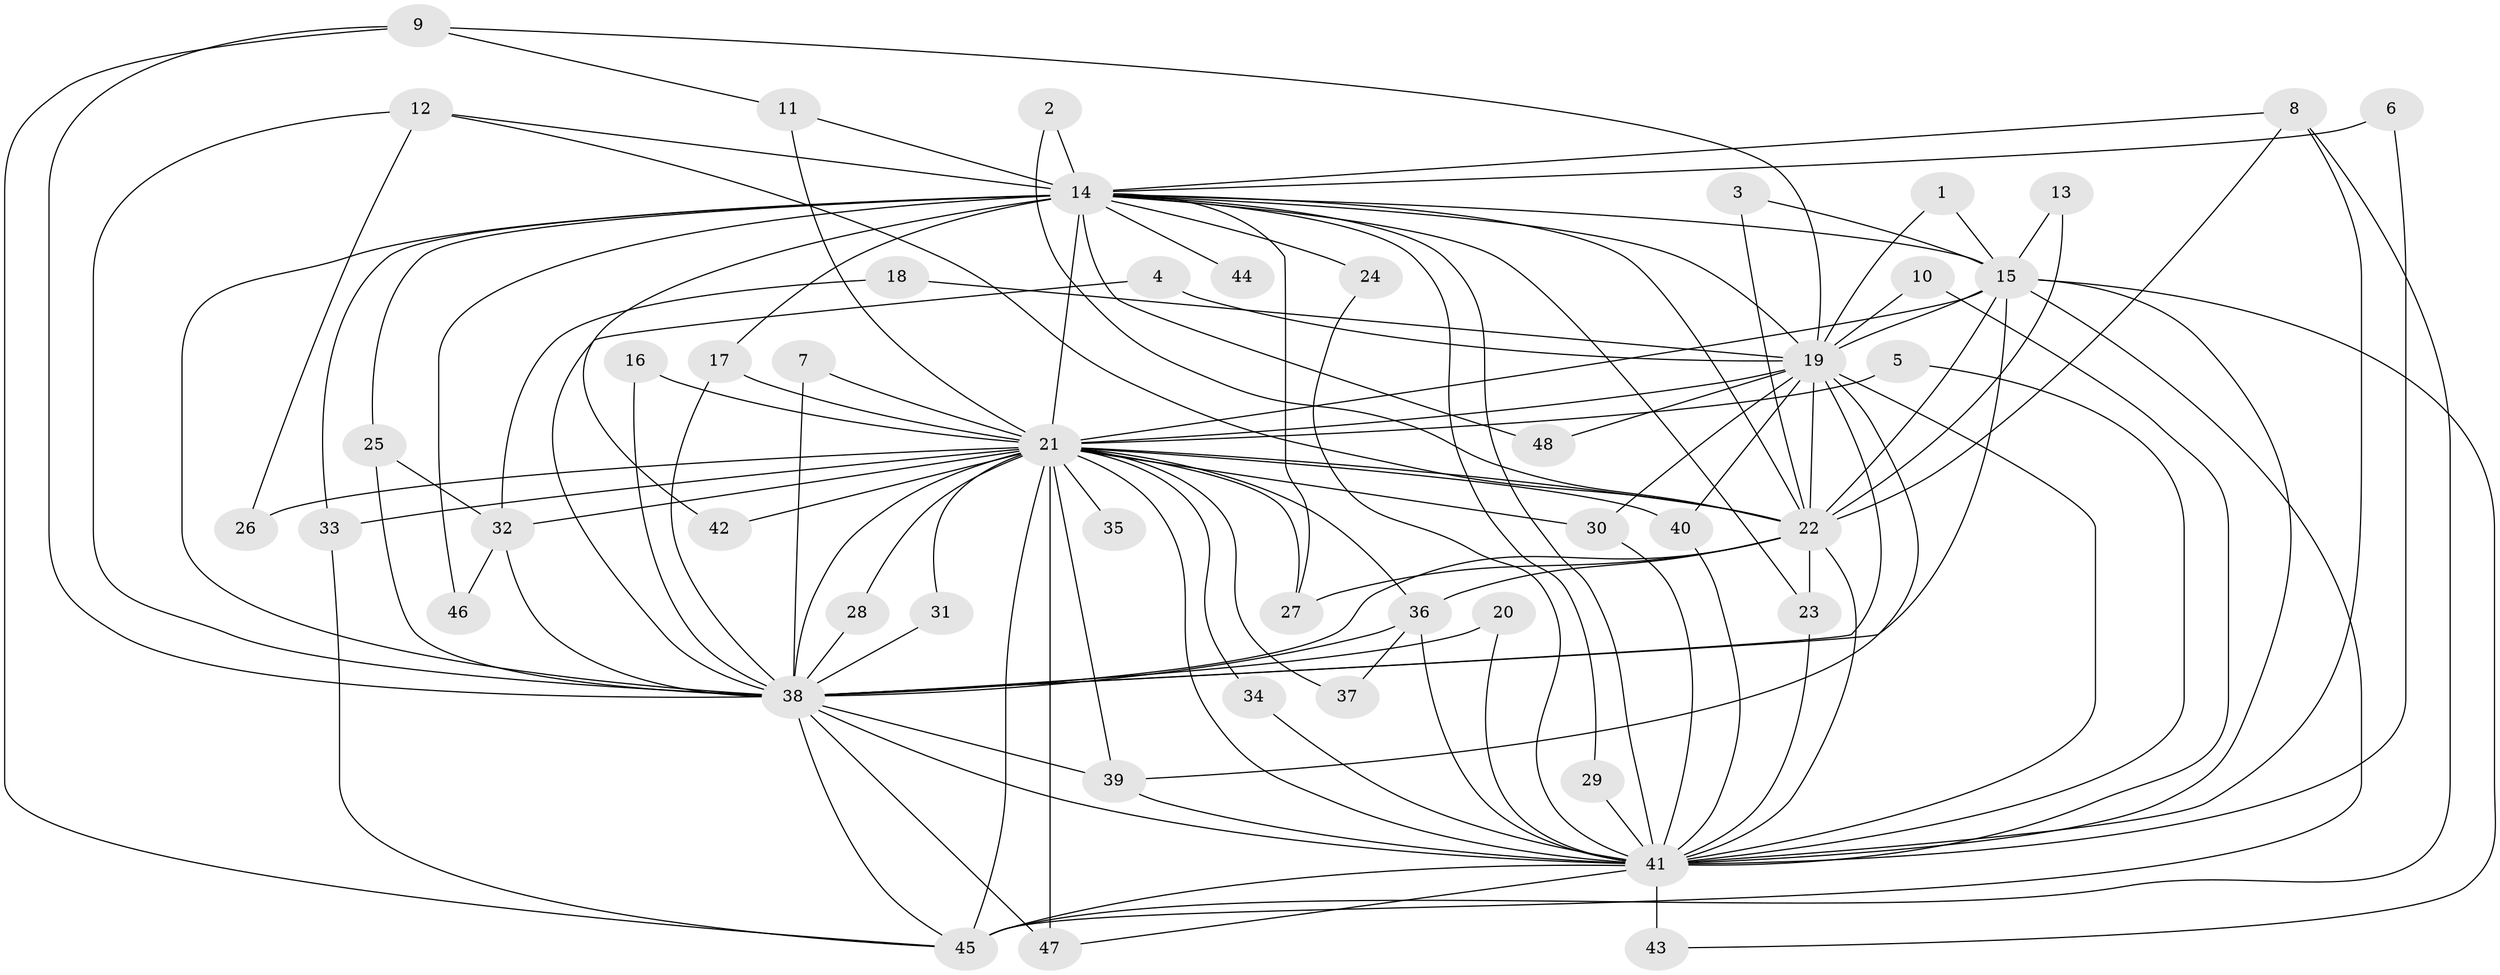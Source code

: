 // original degree distribution, {19: 0.021052631578947368, 21: 0.021052631578947368, 20: 0.010526315789473684, 25: 0.031578947368421054, 17: 0.010526315789473684, 15: 0.010526315789473684, 2: 0.5473684210526316, 3: 0.25263157894736843, 7: 0.021052631578947368, 6: 0.021052631578947368, 4: 0.042105263157894736, 5: 0.010526315789473684}
// Generated by graph-tools (version 1.1) at 2025/49/03/09/25 03:49:31]
// undirected, 48 vertices, 120 edges
graph export_dot {
graph [start="1"]
  node [color=gray90,style=filled];
  1;
  2;
  3;
  4;
  5;
  6;
  7;
  8;
  9;
  10;
  11;
  12;
  13;
  14;
  15;
  16;
  17;
  18;
  19;
  20;
  21;
  22;
  23;
  24;
  25;
  26;
  27;
  28;
  29;
  30;
  31;
  32;
  33;
  34;
  35;
  36;
  37;
  38;
  39;
  40;
  41;
  42;
  43;
  44;
  45;
  46;
  47;
  48;
  1 -- 15 [weight=1.0];
  1 -- 19 [weight=1.0];
  2 -- 14 [weight=1.0];
  2 -- 22 [weight=1.0];
  3 -- 15 [weight=1.0];
  3 -- 22 [weight=1.0];
  4 -- 19 [weight=1.0];
  4 -- 38 [weight=1.0];
  5 -- 21 [weight=3.0];
  5 -- 41 [weight=1.0];
  6 -- 14 [weight=1.0];
  6 -- 41 [weight=1.0];
  7 -- 21 [weight=1.0];
  7 -- 38 [weight=1.0];
  8 -- 14 [weight=1.0];
  8 -- 22 [weight=1.0];
  8 -- 41 [weight=1.0];
  8 -- 45 [weight=1.0];
  9 -- 11 [weight=1.0];
  9 -- 19 [weight=1.0];
  9 -- 38 [weight=1.0];
  9 -- 45 [weight=1.0];
  10 -- 19 [weight=1.0];
  10 -- 41 [weight=1.0];
  11 -- 14 [weight=1.0];
  11 -- 21 [weight=1.0];
  12 -- 14 [weight=1.0];
  12 -- 22 [weight=1.0];
  12 -- 26 [weight=1.0];
  12 -- 38 [weight=1.0];
  13 -- 15 [weight=1.0];
  13 -- 22 [weight=1.0];
  14 -- 15 [weight=2.0];
  14 -- 17 [weight=1.0];
  14 -- 19 [weight=2.0];
  14 -- 21 [weight=6.0];
  14 -- 22 [weight=3.0];
  14 -- 23 [weight=1.0];
  14 -- 24 [weight=2.0];
  14 -- 25 [weight=1.0];
  14 -- 27 [weight=1.0];
  14 -- 29 [weight=1.0];
  14 -- 33 [weight=1.0];
  14 -- 38 [weight=4.0];
  14 -- 41 [weight=2.0];
  14 -- 42 [weight=1.0];
  14 -- 44 [weight=1.0];
  14 -- 46 [weight=1.0];
  14 -- 48 [weight=1.0];
  15 -- 19 [weight=1.0];
  15 -- 21 [weight=2.0];
  15 -- 22 [weight=2.0];
  15 -- 38 [weight=2.0];
  15 -- 41 [weight=1.0];
  15 -- 43 [weight=1.0];
  15 -- 45 [weight=1.0];
  16 -- 21 [weight=1.0];
  16 -- 38 [weight=1.0];
  17 -- 21 [weight=1.0];
  17 -- 38 [weight=1.0];
  18 -- 19 [weight=1.0];
  18 -- 32 [weight=1.0];
  19 -- 21 [weight=2.0];
  19 -- 22 [weight=2.0];
  19 -- 30 [weight=1.0];
  19 -- 38 [weight=2.0];
  19 -- 39 [weight=1.0];
  19 -- 40 [weight=1.0];
  19 -- 41 [weight=1.0];
  19 -- 48 [weight=1.0];
  20 -- 38 [weight=1.0];
  20 -- 41 [weight=2.0];
  21 -- 22 [weight=2.0];
  21 -- 26 [weight=1.0];
  21 -- 27 [weight=2.0];
  21 -- 28 [weight=1.0];
  21 -- 30 [weight=1.0];
  21 -- 31 [weight=1.0];
  21 -- 32 [weight=1.0];
  21 -- 33 [weight=1.0];
  21 -- 34 [weight=1.0];
  21 -- 35 [weight=1.0];
  21 -- 36 [weight=1.0];
  21 -- 37 [weight=1.0];
  21 -- 38 [weight=4.0];
  21 -- 39 [weight=1.0];
  21 -- 40 [weight=1.0];
  21 -- 41 [weight=2.0];
  21 -- 42 [weight=1.0];
  21 -- 45 [weight=1.0];
  21 -- 47 [weight=2.0];
  22 -- 23 [weight=1.0];
  22 -- 27 [weight=1.0];
  22 -- 36 [weight=1.0];
  22 -- 38 [weight=3.0];
  22 -- 41 [weight=2.0];
  23 -- 41 [weight=1.0];
  24 -- 41 [weight=1.0];
  25 -- 32 [weight=1.0];
  25 -- 38 [weight=1.0];
  28 -- 38 [weight=1.0];
  29 -- 41 [weight=1.0];
  30 -- 41 [weight=1.0];
  31 -- 38 [weight=1.0];
  32 -- 38 [weight=2.0];
  32 -- 46 [weight=1.0];
  33 -- 45 [weight=1.0];
  34 -- 41 [weight=1.0];
  36 -- 37 [weight=1.0];
  36 -- 38 [weight=1.0];
  36 -- 41 [weight=1.0];
  38 -- 39 [weight=1.0];
  38 -- 41 [weight=2.0];
  38 -- 45 [weight=1.0];
  38 -- 47 [weight=1.0];
  39 -- 41 [weight=1.0];
  40 -- 41 [weight=1.0];
  41 -- 43 [weight=2.0];
  41 -- 45 [weight=1.0];
  41 -- 47 [weight=1.0];
}
